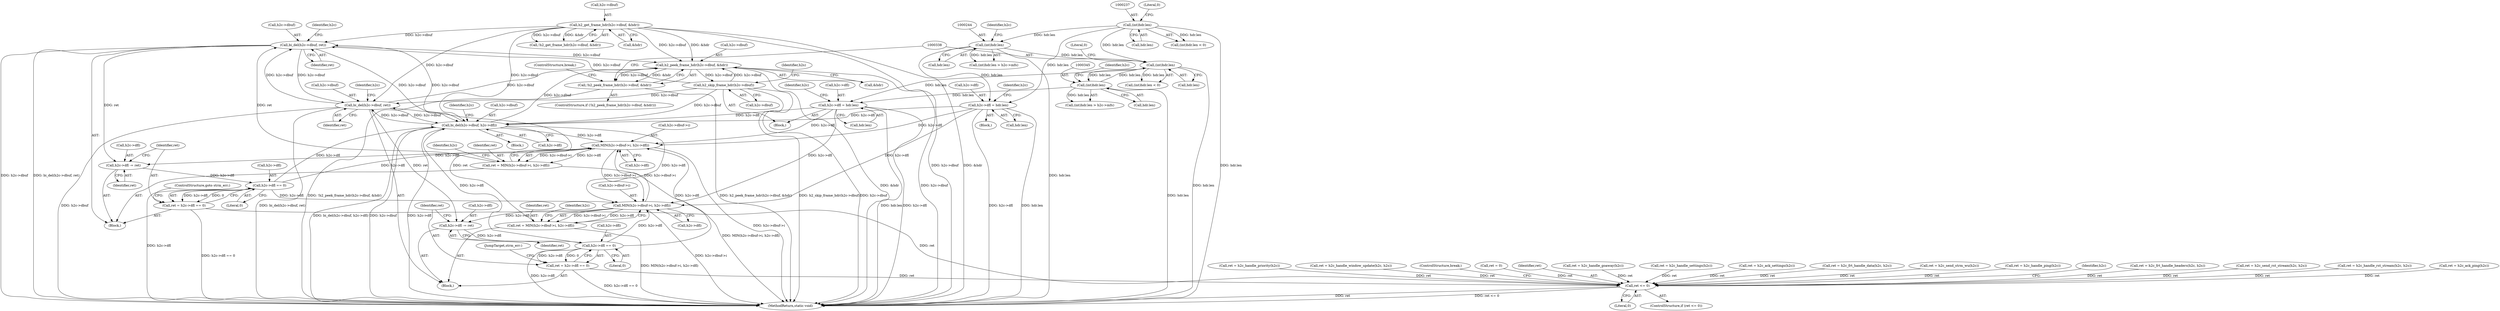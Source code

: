 digraph "0_haproxy_3f0e1ec70173593f4c2b3681b26c04a4ed5fc588@pointer" {
"1000582" [label="(Call,bi_del(h2c->dbuf, ret))"];
"1000400" [label="(Call,h2_skip_frame_hdr(h2c->dbuf))"];
"1000327" [label="(Call,h2_peek_frame_hdr(h2c->dbuf, &hdr))"];
"1000582" [label="(Call,bi_del(h2c->dbuf, ret))"];
"1000188" [label="(Call,h2_get_frame_hdr(h2c->dbuf, &hdr))"];
"1000769" [label="(Call,bi_del(h2c->dbuf, ret))"];
"1000821" [label="(Call,bi_del(h2c->dbuf, h2c->dfl))"];
"1000594" [label="(Call,h2c->dfl == 0)"];
"1000587" [label="(Call,h2c->dfl -= ret)"];
"1000573" [label="(Call,MIN(h2c->dbuf->i, h2c->dfl))"];
"1000760" [label="(Call,MIN(h2c->dbuf->i, h2c->dfl))"];
"1000781" [label="(Call,h2c->dfl == 0)"];
"1000774" [label="(Call,h2c->dfl -= ret)"];
"1000261" [label="(Call,h2c->dfl = hdr.len)"];
"1000236" [label="(Call,(int)hdr.len)"];
"1000243" [label="(Call,(int)hdr.len)"];
"1000362" [label="(Call,h2c->dfl = hdr.len)"];
"1000337" [label="(Call,(int)hdr.len)"];
"1000344" [label="(Call,(int)hdr.len)"];
"1000758" [label="(Call,ret = MIN(h2c->dbuf->i, h2c->dfl))"];
"1000571" [label="(Call,ret = MIN(h2c->dbuf->i, h2c->dfl))"];
"1000326" [label="(Call,!h2_peek_frame_hdr(h2c->dbuf, &hdr))"];
"1000779" [label="(Call,ret = h2c->dfl == 0)"];
"1000810" [label="(Call,ret <= 0)"];
"1000592" [label="(Call,ret = h2c->dfl == 0)"];
"1000592" [label="(Call,ret = h2c->dfl == 0)"];
"1000573" [label="(Call,MIN(h2c->dbuf->i, h2c->dfl))"];
"1000570" [label="(Block,)"];
"1000333" [label="(ControlStructure,break;)"];
"1000785" [label="(Literal,0)"];
"1000328" [label="(Call,h2c->dbuf)"];
"1000593" [label="(Identifier,ret)"];
"1000656" [label="(Call,ret = h2c_handle_window_update(h2c, h2s))"];
"1000346" [label="(Call,hdr.len)"];
"1000779" [label="(Call,ret = h2c->dfl == 0)"];
"1000813" [label="(ControlStructure,break;)"];
"1000307" [label="(Call,ret = 0)"];
"1000584" [label="(Identifier,h2c)"];
"1000782" [label="(Call,h2c->dfl)"];
"1000770" [label="(Call,h2c->dbuf)"];
"1000595" [label="(Call,h2c->dfl)"];
"1000363" [label="(Call,h2c->dfl)"];
"1000572" [label="(Identifier,ret)"];
"1000350" [label="(Identifier,h2c)"];
"1000811" [label="(Identifier,ret)"];
"1000571" [label="(Call,ret = MIN(h2c->dbuf->i, h2c->dfl))"];
"1000371" [label="(Identifier,h2c)"];
"1000336" [label="(Call,(int)hdr.len < 0)"];
"1000579" [label="(Call,h2c->dfl)"];
"1000810" [label="(Call,ret <= 0)"];
"1000773" [label="(Identifier,ret)"];
"1000589" [label="(Identifier,h2c)"];
"1000758" [label="(Call,ret = MIN(h2c->dbuf->i, h2c->dfl))"];
"1000401" [label="(Call,h2c->dbuf)"];
"1000236" [label="(Call,(int)hdr.len)"];
"1000747" [label="(Call,ret = h2c_handle_goaway(h2c))"];
"1000599" [label="(ControlStructure,goto strm_err;)"];
"1000761" [label="(Call,h2c->dbuf->i)"];
"1000342" [label="(Literal,0)"];
"1000612" [label="(Call,ret = h2c_handle_settings(h2c))"];
"1000775" [label="(Call,h2c->dfl)"];
"1000622" [label="(Call,ret = h2c_ack_settings(h2c))"];
"1000323" [label="(Block,)"];
"1000366" [label="(Call,hdr.len)"];
"1000187" [label="(Call,!h2_get_frame_hdr(h2c->dbuf, &hdr))"];
"1000699" [label="(Call,ret = h2c_frt_handle_data(h2c, h2s))"];
"1000776" [label="(Identifier,h2c)"];
"1000337" [label="(Call,(int)hdr.len)"];
"1000854" [label="(MethodReturn,static void)"];
"1000326" [label="(Call,!h2_peek_frame_hdr(h2c->dbuf, &hdr))"];
"1000238" [label="(Call,hdr.len)"];
"1000786" [label="(JumpTarget,strm_err:)"];
"1000821" [label="(Call,bi_del(h2c->dbuf, h2c->dfl))"];
"1000400" [label="(Call,h2_skip_frame_hdr(h2c->dbuf))"];
"1000774" [label="(Call,h2c->dfl -= ret)"];
"1000710" [label="(Call,ret = h2c_send_strm_wu(h2c))"];
"1000780" [label="(Identifier,ret)"];
"1000820" [label="(Block,)"];
"1000188" [label="(Call,h2_get_frame_hdr(h2c->dbuf, &hdr))"];
"1000344" [label="(Call,(int)hdr.len)"];
"1000339" [label="(Call,hdr.len)"];
"1000812" [label="(Literal,0)"];
"1000809" [label="(ControlStructure,if (ret <= 0))"];
"1000362" [label="(Call,h2c->dfl = hdr.len)"];
"1000249" [label="(Identifier,h2c)"];
"1000325" [label="(ControlStructure,if (!h2_peek_frame_hdr(h2c->dbuf, &hdr)))"];
"1000327" [label="(Call,h2_peek_frame_hdr(h2c->dbuf, &hdr))"];
"1000604" [label="(Block,)"];
"1000830" [label="(Identifier,h2c)"];
"1000583" [label="(Call,h2c->dbuf)"];
"1000192" [label="(Call,&hdr)"];
"1000241" [label="(Literal,0)"];
"1000825" [label="(Call,h2c->dfl)"];
"1000265" [label="(Call,hdr.len)"];
"1000235" [label="(Call,(int)hdr.len < 0)"];
"1000262" [label="(Call,h2c->dfl)"];
"1000243" [label="(Call,(int)hdr.len)"];
"1000634" [label="(Call,ret = h2c_handle_ping(h2c))"];
"1000586" [label="(Identifier,ret)"];
"1000343" [label="(Call,(int)hdr.len > h2c->mfs)"];
"1000781" [label="(Call,h2c->dfl == 0)"];
"1000574" [label="(Call,h2c->dbuf->i)"];
"1000331" [label="(Call,&hdr)"];
"1000769" [label="(Call,bi_del(h2c->dbuf, ret))"];
"1000598" [label="(Literal,0)"];
"1000189" [label="(Call,h2c->dbuf)"];
"1000817" [label="(Identifier,h2c)"];
"1000822" [label="(Call,h2c->dbuf)"];
"1000587" [label="(Call,h2c->dfl -= ret)"];
"1000245" [label="(Call,hdr.len)"];
"1000261" [label="(Call,h2c->dfl = hdr.len)"];
"1000686" [label="(Call,ret = h2c_frt_handle_headers(h2c, h2s))"];
"1000588" [label="(Call,h2c->dfl)"];
"1000804" [label="(Call,ret = h2c_send_rst_stream(h2c, h2s))"];
"1000270" [label="(Identifier,h2c)"];
"1000778" [label="(Identifier,ret)"];
"1000405" [label="(Identifier,h2s)"];
"1000594" [label="(Call,h2c->dfl == 0)"];
"1000734" [label="(Call,ret = h2c_handle_rst_stream(h2c, h2s))"];
"1000242" [label="(Call,(int)hdr.len > h2c->mfs)"];
"1000591" [label="(Identifier,ret)"];
"1000760" [label="(Call,MIN(h2c->dbuf->i, h2c->dfl))"];
"1000644" [label="(Call,ret = h2c_ack_ping(h2c))"];
"1000766" [label="(Call,h2c->dfl)"];
"1000184" [label="(Block,)"];
"1000759" [label="(Identifier,ret)"];
"1000722" [label="(Call,ret = h2c_handle_priority(h2c))"];
"1000771" [label="(Identifier,h2c)"];
"1000582" [label="(Call,bi_del(h2c->dbuf, ret))"];
"1000582" -> "1000570"  [label="AST: "];
"1000582" -> "1000586"  [label="CFG: "];
"1000583" -> "1000582"  [label="AST: "];
"1000586" -> "1000582"  [label="AST: "];
"1000589" -> "1000582"  [label="CFG: "];
"1000582" -> "1000854"  [label="DDG: h2c->dbuf"];
"1000582" -> "1000854"  [label="DDG: bi_del(h2c->dbuf, ret)"];
"1000582" -> "1000327"  [label="DDG: h2c->dbuf"];
"1000400" -> "1000582"  [label="DDG: h2c->dbuf"];
"1000188" -> "1000582"  [label="DDG: h2c->dbuf"];
"1000769" -> "1000582"  [label="DDG: h2c->dbuf"];
"1000821" -> "1000582"  [label="DDG: h2c->dbuf"];
"1000571" -> "1000582"  [label="DDG: ret"];
"1000582" -> "1000587"  [label="DDG: ret"];
"1000582" -> "1000769"  [label="DDG: h2c->dbuf"];
"1000582" -> "1000821"  [label="DDG: h2c->dbuf"];
"1000400" -> "1000323"  [label="AST: "];
"1000400" -> "1000401"  [label="CFG: "];
"1000401" -> "1000400"  [label="AST: "];
"1000405" -> "1000400"  [label="CFG: "];
"1000400" -> "1000854"  [label="DDG: h2c->dbuf"];
"1000400" -> "1000854"  [label="DDG: h2_skip_frame_hdr(h2c->dbuf)"];
"1000400" -> "1000327"  [label="DDG: h2c->dbuf"];
"1000327" -> "1000400"  [label="DDG: h2c->dbuf"];
"1000400" -> "1000769"  [label="DDG: h2c->dbuf"];
"1000400" -> "1000821"  [label="DDG: h2c->dbuf"];
"1000327" -> "1000326"  [label="AST: "];
"1000327" -> "1000331"  [label="CFG: "];
"1000328" -> "1000327"  [label="AST: "];
"1000331" -> "1000327"  [label="AST: "];
"1000326" -> "1000327"  [label="CFG: "];
"1000327" -> "1000854"  [label="DDG: &hdr"];
"1000327" -> "1000854"  [label="DDG: h2c->dbuf"];
"1000327" -> "1000326"  [label="DDG: h2c->dbuf"];
"1000327" -> "1000326"  [label="DDG: &hdr"];
"1000188" -> "1000327"  [label="DDG: h2c->dbuf"];
"1000188" -> "1000327"  [label="DDG: &hdr"];
"1000769" -> "1000327"  [label="DDG: h2c->dbuf"];
"1000821" -> "1000327"  [label="DDG: h2c->dbuf"];
"1000188" -> "1000187"  [label="AST: "];
"1000188" -> "1000192"  [label="CFG: "];
"1000189" -> "1000188"  [label="AST: "];
"1000192" -> "1000188"  [label="AST: "];
"1000187" -> "1000188"  [label="CFG: "];
"1000188" -> "1000854"  [label="DDG: h2c->dbuf"];
"1000188" -> "1000854"  [label="DDG: &hdr"];
"1000188" -> "1000187"  [label="DDG: h2c->dbuf"];
"1000188" -> "1000187"  [label="DDG: &hdr"];
"1000188" -> "1000769"  [label="DDG: h2c->dbuf"];
"1000188" -> "1000821"  [label="DDG: h2c->dbuf"];
"1000769" -> "1000604"  [label="AST: "];
"1000769" -> "1000773"  [label="CFG: "];
"1000770" -> "1000769"  [label="AST: "];
"1000773" -> "1000769"  [label="AST: "];
"1000776" -> "1000769"  [label="CFG: "];
"1000769" -> "1000854"  [label="DDG: bi_del(h2c->dbuf, ret)"];
"1000769" -> "1000854"  [label="DDG: h2c->dbuf"];
"1000821" -> "1000769"  [label="DDG: h2c->dbuf"];
"1000758" -> "1000769"  [label="DDG: ret"];
"1000769" -> "1000774"  [label="DDG: ret"];
"1000769" -> "1000821"  [label="DDG: h2c->dbuf"];
"1000821" -> "1000820"  [label="AST: "];
"1000821" -> "1000825"  [label="CFG: "];
"1000822" -> "1000821"  [label="AST: "];
"1000825" -> "1000821"  [label="AST: "];
"1000830" -> "1000821"  [label="CFG: "];
"1000821" -> "1000854"  [label="DDG: h2c->dbuf"];
"1000821" -> "1000854"  [label="DDG: h2c->dfl"];
"1000821" -> "1000854"  [label="DDG: bi_del(h2c->dbuf, h2c->dfl)"];
"1000821" -> "1000573"  [label="DDG: h2c->dfl"];
"1000821" -> "1000760"  [label="DDG: h2c->dfl"];
"1000594" -> "1000821"  [label="DDG: h2c->dfl"];
"1000781" -> "1000821"  [label="DDG: h2c->dfl"];
"1000261" -> "1000821"  [label="DDG: h2c->dfl"];
"1000362" -> "1000821"  [label="DDG: h2c->dfl"];
"1000594" -> "1000592"  [label="AST: "];
"1000594" -> "1000598"  [label="CFG: "];
"1000595" -> "1000594"  [label="AST: "];
"1000598" -> "1000594"  [label="AST: "];
"1000592" -> "1000594"  [label="CFG: "];
"1000594" -> "1000854"  [label="DDG: h2c->dfl"];
"1000594" -> "1000573"  [label="DDG: h2c->dfl"];
"1000594" -> "1000592"  [label="DDG: h2c->dfl"];
"1000594" -> "1000592"  [label="DDG: 0"];
"1000587" -> "1000594"  [label="DDG: h2c->dfl"];
"1000594" -> "1000760"  [label="DDG: h2c->dfl"];
"1000587" -> "1000570"  [label="AST: "];
"1000587" -> "1000591"  [label="CFG: "];
"1000588" -> "1000587"  [label="AST: "];
"1000591" -> "1000587"  [label="AST: "];
"1000593" -> "1000587"  [label="CFG: "];
"1000573" -> "1000587"  [label="DDG: h2c->dfl"];
"1000573" -> "1000571"  [label="AST: "];
"1000573" -> "1000579"  [label="CFG: "];
"1000574" -> "1000573"  [label="AST: "];
"1000579" -> "1000573"  [label="AST: "];
"1000571" -> "1000573"  [label="CFG: "];
"1000573" -> "1000854"  [label="DDG: h2c->dbuf->i"];
"1000573" -> "1000571"  [label="DDG: h2c->dbuf->i"];
"1000573" -> "1000571"  [label="DDG: h2c->dfl"];
"1000760" -> "1000573"  [label="DDG: h2c->dbuf->i"];
"1000781" -> "1000573"  [label="DDG: h2c->dfl"];
"1000261" -> "1000573"  [label="DDG: h2c->dfl"];
"1000362" -> "1000573"  [label="DDG: h2c->dfl"];
"1000573" -> "1000760"  [label="DDG: h2c->dbuf->i"];
"1000760" -> "1000758"  [label="AST: "];
"1000760" -> "1000766"  [label="CFG: "];
"1000761" -> "1000760"  [label="AST: "];
"1000766" -> "1000760"  [label="AST: "];
"1000758" -> "1000760"  [label="CFG: "];
"1000760" -> "1000854"  [label="DDG: h2c->dbuf->i"];
"1000760" -> "1000758"  [label="DDG: h2c->dbuf->i"];
"1000760" -> "1000758"  [label="DDG: h2c->dfl"];
"1000781" -> "1000760"  [label="DDG: h2c->dfl"];
"1000261" -> "1000760"  [label="DDG: h2c->dfl"];
"1000362" -> "1000760"  [label="DDG: h2c->dfl"];
"1000760" -> "1000774"  [label="DDG: h2c->dfl"];
"1000781" -> "1000779"  [label="AST: "];
"1000781" -> "1000785"  [label="CFG: "];
"1000782" -> "1000781"  [label="AST: "];
"1000785" -> "1000781"  [label="AST: "];
"1000779" -> "1000781"  [label="CFG: "];
"1000781" -> "1000854"  [label="DDG: h2c->dfl"];
"1000781" -> "1000779"  [label="DDG: h2c->dfl"];
"1000781" -> "1000779"  [label="DDG: 0"];
"1000774" -> "1000781"  [label="DDG: h2c->dfl"];
"1000774" -> "1000604"  [label="AST: "];
"1000774" -> "1000778"  [label="CFG: "];
"1000775" -> "1000774"  [label="AST: "];
"1000778" -> "1000774"  [label="AST: "];
"1000780" -> "1000774"  [label="CFG: "];
"1000261" -> "1000184"  [label="AST: "];
"1000261" -> "1000265"  [label="CFG: "];
"1000262" -> "1000261"  [label="AST: "];
"1000265" -> "1000261"  [label="AST: "];
"1000270" -> "1000261"  [label="CFG: "];
"1000261" -> "1000854"  [label="DDG: hdr.len"];
"1000261" -> "1000854"  [label="DDG: h2c->dfl"];
"1000236" -> "1000261"  [label="DDG: hdr.len"];
"1000243" -> "1000261"  [label="DDG: hdr.len"];
"1000236" -> "1000235"  [label="AST: "];
"1000236" -> "1000238"  [label="CFG: "];
"1000237" -> "1000236"  [label="AST: "];
"1000238" -> "1000236"  [label="AST: "];
"1000241" -> "1000236"  [label="CFG: "];
"1000236" -> "1000854"  [label="DDG: hdr.len"];
"1000236" -> "1000235"  [label="DDG: hdr.len"];
"1000236" -> "1000243"  [label="DDG: hdr.len"];
"1000236" -> "1000337"  [label="DDG: hdr.len"];
"1000243" -> "1000242"  [label="AST: "];
"1000243" -> "1000245"  [label="CFG: "];
"1000244" -> "1000243"  [label="AST: "];
"1000245" -> "1000243"  [label="AST: "];
"1000249" -> "1000243"  [label="CFG: "];
"1000243" -> "1000854"  [label="DDG: hdr.len"];
"1000243" -> "1000242"  [label="DDG: hdr.len"];
"1000243" -> "1000337"  [label="DDG: hdr.len"];
"1000362" -> "1000323"  [label="AST: "];
"1000362" -> "1000366"  [label="CFG: "];
"1000363" -> "1000362"  [label="AST: "];
"1000366" -> "1000362"  [label="AST: "];
"1000371" -> "1000362"  [label="CFG: "];
"1000362" -> "1000854"  [label="DDG: hdr.len"];
"1000362" -> "1000854"  [label="DDG: h2c->dfl"];
"1000337" -> "1000362"  [label="DDG: hdr.len"];
"1000344" -> "1000362"  [label="DDG: hdr.len"];
"1000337" -> "1000336"  [label="AST: "];
"1000337" -> "1000339"  [label="CFG: "];
"1000338" -> "1000337"  [label="AST: "];
"1000339" -> "1000337"  [label="AST: "];
"1000342" -> "1000337"  [label="CFG: "];
"1000337" -> "1000854"  [label="DDG: hdr.len"];
"1000337" -> "1000336"  [label="DDG: hdr.len"];
"1000344" -> "1000337"  [label="DDG: hdr.len"];
"1000337" -> "1000344"  [label="DDG: hdr.len"];
"1000344" -> "1000343"  [label="AST: "];
"1000344" -> "1000346"  [label="CFG: "];
"1000345" -> "1000344"  [label="AST: "];
"1000346" -> "1000344"  [label="AST: "];
"1000350" -> "1000344"  [label="CFG: "];
"1000344" -> "1000854"  [label="DDG: hdr.len"];
"1000344" -> "1000343"  [label="DDG: hdr.len"];
"1000758" -> "1000604"  [label="AST: "];
"1000759" -> "1000758"  [label="AST: "];
"1000771" -> "1000758"  [label="CFG: "];
"1000758" -> "1000854"  [label="DDG: MIN(h2c->dbuf->i, h2c->dfl)"];
"1000571" -> "1000570"  [label="AST: "];
"1000572" -> "1000571"  [label="AST: "];
"1000584" -> "1000571"  [label="CFG: "];
"1000571" -> "1000854"  [label="DDG: MIN(h2c->dbuf->i, h2c->dfl)"];
"1000326" -> "1000325"  [label="AST: "];
"1000333" -> "1000326"  [label="CFG: "];
"1000338" -> "1000326"  [label="CFG: "];
"1000326" -> "1000854"  [label="DDG: !h2_peek_frame_hdr(h2c->dbuf, &hdr)"];
"1000326" -> "1000854"  [label="DDG: h2_peek_frame_hdr(h2c->dbuf, &hdr)"];
"1000779" -> "1000604"  [label="AST: "];
"1000780" -> "1000779"  [label="AST: "];
"1000786" -> "1000779"  [label="CFG: "];
"1000779" -> "1000854"  [label="DDG: h2c->dfl == 0"];
"1000779" -> "1000810"  [label="DDG: ret"];
"1000810" -> "1000809"  [label="AST: "];
"1000810" -> "1000812"  [label="CFG: "];
"1000811" -> "1000810"  [label="AST: "];
"1000812" -> "1000810"  [label="AST: "];
"1000813" -> "1000810"  [label="CFG: "];
"1000817" -> "1000810"  [label="CFG: "];
"1000810" -> "1000854"  [label="DDG: ret <= 0"];
"1000810" -> "1000854"  [label="DDG: ret"];
"1000804" -> "1000810"  [label="DDG: ret"];
"1000699" -> "1000810"  [label="DDG: ret"];
"1000734" -> "1000810"  [label="DDG: ret"];
"1000612" -> "1000810"  [label="DDG: ret"];
"1000656" -> "1000810"  [label="DDG: ret"];
"1000644" -> "1000810"  [label="DDG: ret"];
"1000722" -> "1000810"  [label="DDG: ret"];
"1000307" -> "1000810"  [label="DDG: ret"];
"1000592" -> "1000810"  [label="DDG: ret"];
"1000710" -> "1000810"  [label="DDG: ret"];
"1000622" -> "1000810"  [label="DDG: ret"];
"1000747" -> "1000810"  [label="DDG: ret"];
"1000686" -> "1000810"  [label="DDG: ret"];
"1000634" -> "1000810"  [label="DDG: ret"];
"1000592" -> "1000570"  [label="AST: "];
"1000593" -> "1000592"  [label="AST: "];
"1000599" -> "1000592"  [label="CFG: "];
"1000592" -> "1000854"  [label="DDG: h2c->dfl == 0"];
}
